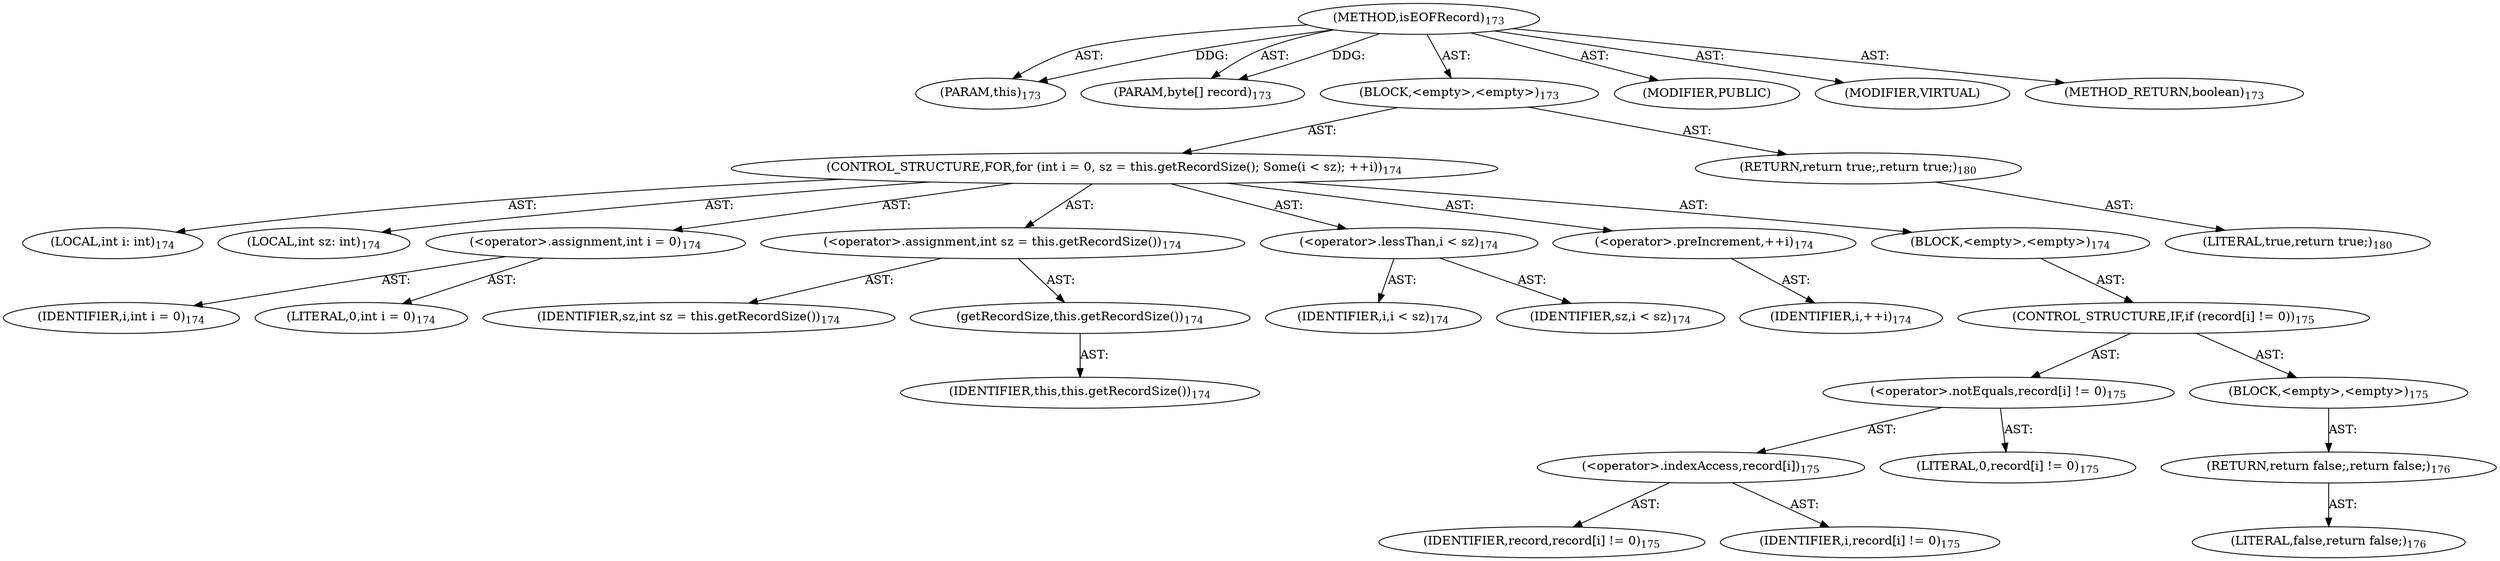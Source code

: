 digraph "isEOFRecord" {  
"111669149706" [label = <(METHOD,isEOFRecord)<SUB>173</SUB>> ]
"115964116996" [label = <(PARAM,this)<SUB>173</SUB>> ]
"115964117028" [label = <(PARAM,byte[] record)<SUB>173</SUB>> ]
"25769803788" [label = <(BLOCK,&lt;empty&gt;,&lt;empty&gt;)<SUB>173</SUB>> ]
"47244640258" [label = <(CONTROL_STRUCTURE,FOR,for (int i = 0, sz = this.getRecordSize(); Some(i &lt; sz); ++i))<SUB>174</SUB>> ]
"94489280512" [label = <(LOCAL,int i: int)<SUB>174</SUB>> ]
"94489280513" [label = <(LOCAL,int sz: int)<SUB>174</SUB>> ]
"30064771121" [label = <(&lt;operator&gt;.assignment,int i = 0)<SUB>174</SUB>> ]
"68719476869" [label = <(IDENTIFIER,i,int i = 0)<SUB>174</SUB>> ]
"90194313223" [label = <(LITERAL,0,int i = 0)<SUB>174</SUB>> ]
"30064771122" [label = <(&lt;operator&gt;.assignment,int sz = this.getRecordSize())<SUB>174</SUB>> ]
"68719476870" [label = <(IDENTIFIER,sz,int sz = this.getRecordSize())<SUB>174</SUB>> ]
"30064771123" [label = <(getRecordSize,this.getRecordSize())<SUB>174</SUB>> ]
"68719476753" [label = <(IDENTIFIER,this,this.getRecordSize())<SUB>174</SUB>> ]
"30064771124" [label = <(&lt;operator&gt;.lessThan,i &lt; sz)<SUB>174</SUB>> ]
"68719476871" [label = <(IDENTIFIER,i,i &lt; sz)<SUB>174</SUB>> ]
"68719476872" [label = <(IDENTIFIER,sz,i &lt; sz)<SUB>174</SUB>> ]
"30064771125" [label = <(&lt;operator&gt;.preIncrement,++i)<SUB>174</SUB>> ]
"68719476873" [label = <(IDENTIFIER,i,++i)<SUB>174</SUB>> ]
"25769803789" [label = <(BLOCK,&lt;empty&gt;,&lt;empty&gt;)<SUB>174</SUB>> ]
"47244640259" [label = <(CONTROL_STRUCTURE,IF,if (record[i] != 0))<SUB>175</SUB>> ]
"30064771126" [label = <(&lt;operator&gt;.notEquals,record[i] != 0)<SUB>175</SUB>> ]
"30064771127" [label = <(&lt;operator&gt;.indexAccess,record[i])<SUB>175</SUB>> ]
"68719476874" [label = <(IDENTIFIER,record,record[i] != 0)<SUB>175</SUB>> ]
"68719476875" [label = <(IDENTIFIER,i,record[i] != 0)<SUB>175</SUB>> ]
"90194313224" [label = <(LITERAL,0,record[i] != 0)<SUB>175</SUB>> ]
"25769803790" [label = <(BLOCK,&lt;empty&gt;,&lt;empty&gt;)<SUB>175</SUB>> ]
"146028888066" [label = <(RETURN,return false;,return false;)<SUB>176</SUB>> ]
"90194313225" [label = <(LITERAL,false,return false;)<SUB>176</SUB>> ]
"146028888067" [label = <(RETURN,return true;,return true;)<SUB>180</SUB>> ]
"90194313226" [label = <(LITERAL,true,return true;)<SUB>180</SUB>> ]
"133143986209" [label = <(MODIFIER,PUBLIC)> ]
"133143986210" [label = <(MODIFIER,VIRTUAL)> ]
"128849018890" [label = <(METHOD_RETURN,boolean)<SUB>173</SUB>> ]
  "111669149706" -> "115964116996"  [ label = "AST: "] 
  "111669149706" -> "115964117028"  [ label = "AST: "] 
  "111669149706" -> "25769803788"  [ label = "AST: "] 
  "111669149706" -> "133143986209"  [ label = "AST: "] 
  "111669149706" -> "133143986210"  [ label = "AST: "] 
  "111669149706" -> "128849018890"  [ label = "AST: "] 
  "25769803788" -> "47244640258"  [ label = "AST: "] 
  "25769803788" -> "146028888067"  [ label = "AST: "] 
  "47244640258" -> "94489280512"  [ label = "AST: "] 
  "47244640258" -> "94489280513"  [ label = "AST: "] 
  "47244640258" -> "30064771121"  [ label = "AST: "] 
  "47244640258" -> "30064771122"  [ label = "AST: "] 
  "47244640258" -> "30064771124"  [ label = "AST: "] 
  "47244640258" -> "30064771125"  [ label = "AST: "] 
  "47244640258" -> "25769803789"  [ label = "AST: "] 
  "30064771121" -> "68719476869"  [ label = "AST: "] 
  "30064771121" -> "90194313223"  [ label = "AST: "] 
  "30064771122" -> "68719476870"  [ label = "AST: "] 
  "30064771122" -> "30064771123"  [ label = "AST: "] 
  "30064771123" -> "68719476753"  [ label = "AST: "] 
  "30064771124" -> "68719476871"  [ label = "AST: "] 
  "30064771124" -> "68719476872"  [ label = "AST: "] 
  "30064771125" -> "68719476873"  [ label = "AST: "] 
  "25769803789" -> "47244640259"  [ label = "AST: "] 
  "47244640259" -> "30064771126"  [ label = "AST: "] 
  "47244640259" -> "25769803790"  [ label = "AST: "] 
  "30064771126" -> "30064771127"  [ label = "AST: "] 
  "30064771126" -> "90194313224"  [ label = "AST: "] 
  "30064771127" -> "68719476874"  [ label = "AST: "] 
  "30064771127" -> "68719476875"  [ label = "AST: "] 
  "25769803790" -> "146028888066"  [ label = "AST: "] 
  "146028888066" -> "90194313225"  [ label = "AST: "] 
  "146028888067" -> "90194313226"  [ label = "AST: "] 
  "111669149706" -> "115964116996"  [ label = "DDG: "] 
  "111669149706" -> "115964117028"  [ label = "DDG: "] 
}
